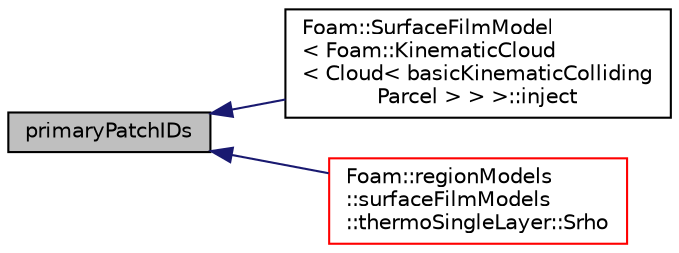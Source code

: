 digraph "primaryPatchIDs"
{
  bgcolor="transparent";
  edge [fontname="Helvetica",fontsize="10",labelfontname="Helvetica",labelfontsize="10"];
  node [fontname="Helvetica",fontsize="10",shape=record];
  rankdir="LR";
  Node900 [label="primaryPatchIDs",height=0.2,width=0.4,color="black", fillcolor="grey75", style="filled", fontcolor="black"];
  Node900 -> Node901 [dir="back",color="midnightblue",fontsize="10",style="solid",fontname="Helvetica"];
  Node901 [label="Foam::SurfaceFilmModel\l\< Foam::KinematicCloud\l\< Cloud\< basicKinematicColliding\lParcel \> \> \>::inject",height=0.2,width=0.4,color="black",URL="$a24905.html#ad56021712258ad92961ed1dcb0941870",tooltip="Inject parcels into the cloud. "];
  Node900 -> Node902 [dir="back",color="midnightblue",fontsize="10",style="solid",fontname="Helvetica"];
  Node902 [label="Foam::regionModels\l::surfaceFilmModels\l::thermoSingleLayer::Srho",height=0.2,width=0.4,color="red",URL="$a30265.html#af3782647a50c10a5e18186910185ca3d",tooltip="Return total mass source - Eulerian phase only. "];
}
